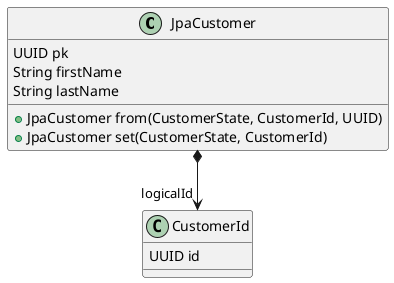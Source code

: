 @startuml

class JpaCustomer {
    UUID pk
    String firstName
    String lastName

    +JpaCustomer from(CustomerState, CustomerId, UUID)
    +JpaCustomer set(CustomerState, CustomerId)
}

JpaCustomer *--> "logicalId" CustomerId

class CustomerId {
    UUID id
}

@enduml
